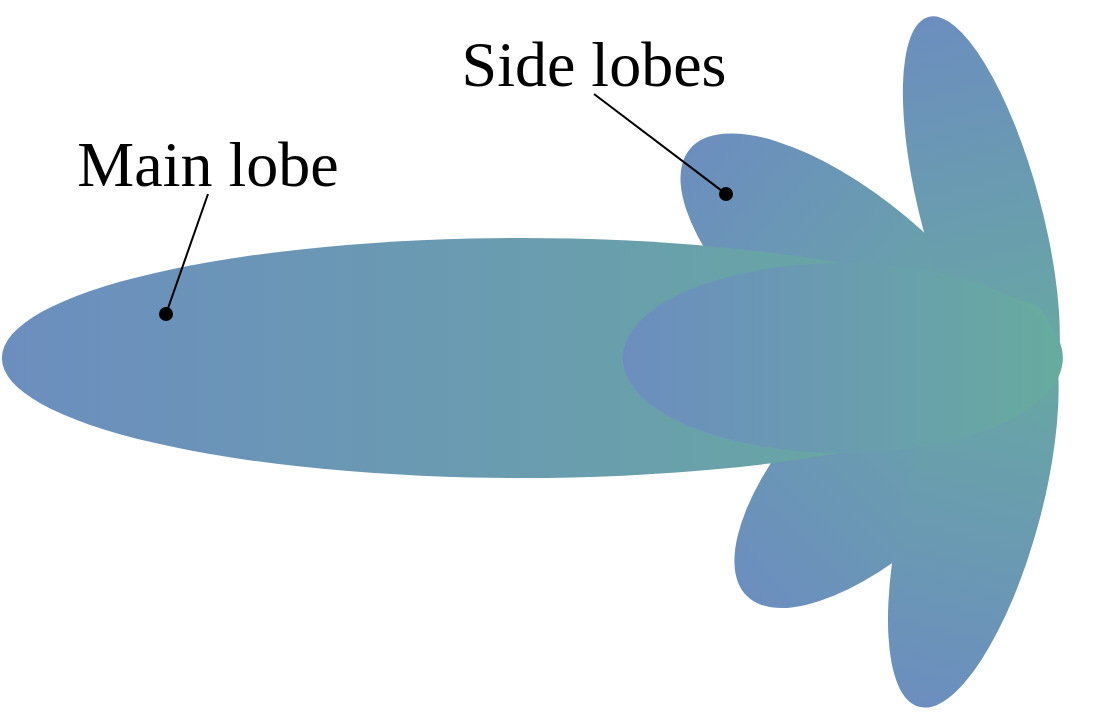<mxfile version="21.4.0" type="device">
  <diagram name="Page-1" id="xmTvpEaTbhhwBa5dB3k3">
    <mxGraphModel dx="665" dy="720" grid="1" gridSize="10" guides="1" tooltips="1" connect="1" arrows="1" fold="1" page="1" pageScale="1" pageWidth="827" pageHeight="1169" math="0" shadow="0">
      <root>
        <mxCell id="0" />
        <mxCell id="1" parent="0" />
        <mxCell id="hpTFycT0e0uaGdE29iij-3" value="" style="ellipse;whiteSpace=wrap;html=1;strokeColor=none;fillColor=#6C8EBF;rotation=-50;gradientColor=#67AB9F;movable=0;resizable=0;rotatable=0;deletable=0;editable=0;locked=1;connectable=0;" vertex="1" parent="1">
          <mxGeometry x="498.86" y="170" width="87.07" height="210" as="geometry" />
        </mxCell>
        <mxCell id="hpTFycT0e0uaGdE29iij-4" value="" style="ellipse;whiteSpace=wrap;html=1;strokeColor=none;fillColor=#6C8EBF;rotation=-135;gradientColor=#67AB9F;movable=0;resizable=0;rotatable=0;deletable=0;editable=0;locked=1;connectable=0;" vertex="1" parent="1">
          <mxGeometry x="521.04" y="251.64" width="87.07" height="210" as="geometry" />
        </mxCell>
        <mxCell id="hpTFycT0e0uaGdE29iij-1" value="" style="ellipse;whiteSpace=wrap;html=1;strokeColor=none;fillColor=#6C8EBF;gradientColor=#67AB9F;rotation=-90;movable=0;resizable=0;rotatable=0;deletable=0;editable=0;locked=1;connectable=0;" vertex="1" parent="1">
          <mxGeometry x="317.931" y="52" width="120" height="520" as="geometry" />
        </mxCell>
        <mxCell id="hpTFycT0e0uaGdE29iij-5" value="" style="ellipse;whiteSpace=wrap;html=1;strokeColor=none;fillColor=#6C8EBF;rotation=-15;gradientColor=#67AB9F;movable=0;resizable=0;rotatable=0;deletable=0;editable=0;locked=1;connectable=0;" vertex="1" parent="1">
          <mxGeometry x="577.68" y="137.99" width="60" height="204.53" as="geometry" />
        </mxCell>
        <mxCell id="hpTFycT0e0uaGdE29iij-7" value="" style="ellipse;whiteSpace=wrap;html=1;strokeColor=none;fillColor=#6C8EBF;rotation=-165;gradientColor=#67AB9F;movable=0;resizable=0;rotatable=0;deletable=0;editable=0;locked=1;connectable=0;" vertex="1" parent="1">
          <mxGeometry x="569.61" y="280" width="68.07" height="210" as="geometry" />
        </mxCell>
        <mxCell id="hpTFycT0e0uaGdE29iij-6" value="" style="ellipse;whiteSpace=wrap;html=1;strokeColor=none;fillColor=#6C8EBF;rotation=-90;gradientColor=#67AB9F;movable=0;resizable=0;rotatable=0;deletable=0;editable=0;locked=1;connectable=0;" vertex="1" parent="1">
          <mxGeometry x="490.931" y="202" width="95" height="220" as="geometry" />
        </mxCell>
        <mxCell id="hpTFycT0e0uaGdE29iij-11" value="" style="endArrow=oval;html=1;rounded=0;endFill=1;exitX=0.5;exitY=1;exitDx=0;exitDy=0;" edge="1" parent="1" source="hpTFycT0e0uaGdE29iij-13">
          <mxGeometry width="50" height="50" relative="1" as="geometry">
            <mxPoint x="210" y="230" as="sourcePoint" />
            <mxPoint x="200" y="290" as="targetPoint" />
          </mxGeometry>
        </mxCell>
        <mxCell id="hpTFycT0e0uaGdE29iij-12" value="" style="endArrow=oval;html=1;rounded=0;endFill=1;exitX=0.5;exitY=1;exitDx=0;exitDy=0;" edge="1" parent="1" source="hpTFycT0e0uaGdE29iij-14">
          <mxGeometry width="50" height="50" relative="1" as="geometry">
            <mxPoint x="400" y="190" as="sourcePoint" />
            <mxPoint x="480" y="230" as="targetPoint" />
          </mxGeometry>
        </mxCell>
        <mxCell id="hpTFycT0e0uaGdE29iij-13" value="&lt;font style=&quot;font-size: 32px;&quot; face=&quot;UGent Panno Text&quot;&gt;Main lobe&lt;/font&gt;" style="text;html=1;strokeColor=none;fillColor=none;align=center;verticalAlign=middle;whiteSpace=wrap;rounded=0;" vertex="1" parent="1">
          <mxGeometry x="150" y="200" width="142" height="30" as="geometry" />
        </mxCell>
        <mxCell id="hpTFycT0e0uaGdE29iij-14" value="&lt;font style=&quot;font-size: 32px;&quot; face=&quot;UGent Panno Text&quot;&gt;Side lobes&lt;/font&gt;" style="text;html=1;strokeColor=none;fillColor=none;align=center;verticalAlign=middle;whiteSpace=wrap;rounded=0;" vertex="1" parent="1">
          <mxGeometry x="343" y="150" width="142" height="30" as="geometry" />
        </mxCell>
      </root>
    </mxGraphModel>
  </diagram>
</mxfile>
